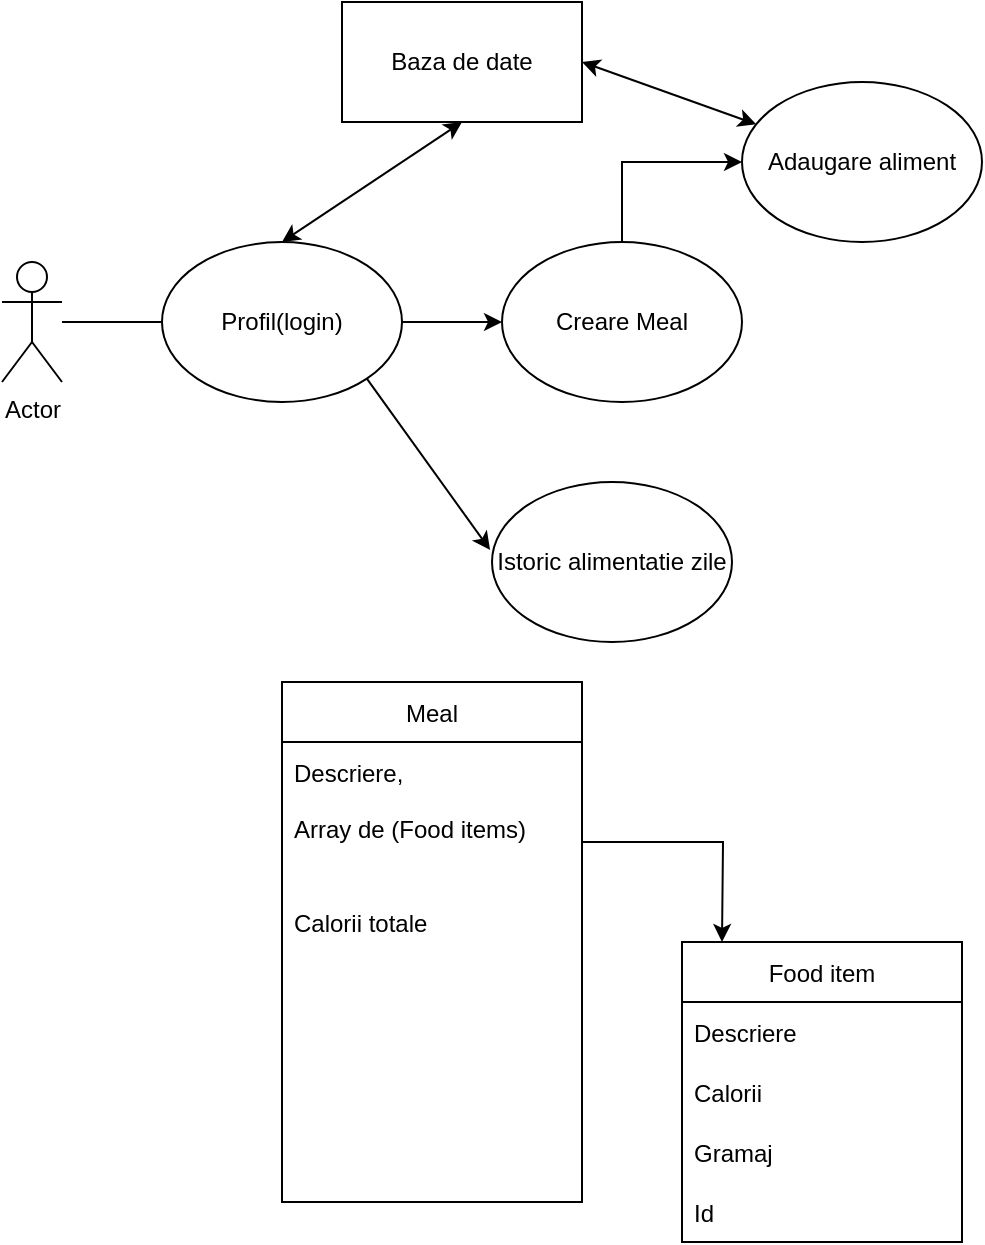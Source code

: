 <mxfile version="17.1.3" type="github">
  <diagram name="Page-1" id="c4acf3e9-155e-7222-9cf6-157b1a14988f">
    <mxGraphModel dx="469" dy="793" grid="1" gridSize="10" guides="1" tooltips="1" connect="1" arrows="1" fold="1" page="1" pageScale="1" pageWidth="850" pageHeight="1100" background="none" math="0" shadow="0">
      <root>
        <mxCell id="0" />
        <mxCell id="1" parent="0" />
        <mxCell id="GYFcjoXbqKIcz_kQuy-1-1" value="Actor" style="shape=umlActor;verticalLabelPosition=bottom;verticalAlign=top;html=1;outlineConnect=0;" vertex="1" parent="1">
          <mxGeometry x="60" y="250" width="30" height="60" as="geometry" />
        </mxCell>
        <mxCell id="GYFcjoXbqKIcz_kQuy-1-25" style="edgeStyle=orthogonalEdgeStyle;rounded=0;orthogonalLoop=1;jettySize=auto;html=1;entryX=0;entryY=0.5;entryDx=0;entryDy=0;" edge="1" parent="1" source="GYFcjoXbqKIcz_kQuy-1-2" target="GYFcjoXbqKIcz_kQuy-1-23">
          <mxGeometry relative="1" as="geometry" />
        </mxCell>
        <mxCell id="GYFcjoXbqKIcz_kQuy-1-2" value="Profil(login)" style="ellipse;whiteSpace=wrap;html=1;" vertex="1" parent="1">
          <mxGeometry x="140" y="240" width="120" height="80" as="geometry" />
        </mxCell>
        <mxCell id="GYFcjoXbqKIcz_kQuy-1-3" value="" style="endArrow=none;html=1;rounded=0;entryX=0;entryY=0.5;entryDx=0;entryDy=0;" edge="1" parent="1" source="GYFcjoXbqKIcz_kQuy-1-1" target="GYFcjoXbqKIcz_kQuy-1-2">
          <mxGeometry width="50" height="50" relative="1" as="geometry">
            <mxPoint x="100" y="290" as="sourcePoint" />
            <mxPoint x="270" y="280" as="targetPoint" />
          </mxGeometry>
        </mxCell>
        <mxCell id="GYFcjoXbqKIcz_kQuy-1-5" value="Meal" style="swimlane;fontStyle=0;childLayout=stackLayout;horizontal=1;startSize=30;horizontalStack=0;resizeParent=1;resizeParentMax=0;resizeLast=0;collapsible=1;marginBottom=0;" vertex="1" parent="1">
          <mxGeometry x="200" y="460" width="150" height="260" as="geometry">
            <mxRectangle x="200" y="490" width="60" height="30" as="alternateBounds" />
          </mxGeometry>
        </mxCell>
        <mxCell id="GYFcjoXbqKIcz_kQuy-1-6" value="Descriere, " style="text;strokeColor=none;fillColor=none;align=left;verticalAlign=middle;spacingLeft=4;spacingRight=4;overflow=hidden;points=[[0,0.5],[1,0.5]];portConstraint=eastwest;rotatable=0;" vertex="1" parent="GYFcjoXbqKIcz_kQuy-1-5">
          <mxGeometry y="30" width="150" height="30" as="geometry" />
        </mxCell>
        <mxCell id="GYFcjoXbqKIcz_kQuy-1-8" value="Array de (Food items)&#xa;" style="text;strokeColor=none;fillColor=none;align=left;verticalAlign=middle;spacingLeft=4;spacingRight=4;overflow=hidden;points=[[0,0.5],[1,0.5]];portConstraint=eastwest;rotatable=0;" vertex="1" parent="GYFcjoXbqKIcz_kQuy-1-5">
          <mxGeometry y="60" width="150" height="40" as="geometry" />
        </mxCell>
        <mxCell id="GYFcjoXbqKIcz_kQuy-1-16" value="Calorii totale" style="text;strokeColor=none;fillColor=none;align=left;verticalAlign=middle;spacingLeft=4;spacingRight=4;overflow=hidden;points=[[0,0.5],[1,0.5]];portConstraint=eastwest;rotatable=0;" vertex="1" parent="GYFcjoXbqKIcz_kQuy-1-5">
          <mxGeometry y="100" width="150" height="40" as="geometry" />
        </mxCell>
        <mxCell id="GYFcjoXbqKIcz_kQuy-1-15" style="text;strokeColor=none;fillColor=none;align=left;verticalAlign=middle;spacingLeft=4;spacingRight=4;overflow=hidden;points=[[0,0.5],[1,0.5]];portConstraint=eastwest;rotatable=0;" vertex="1" parent="GYFcjoXbqKIcz_kQuy-1-5">
          <mxGeometry y="140" width="150" height="40" as="geometry" />
        </mxCell>
        <mxCell id="GYFcjoXbqKIcz_kQuy-1-14" style="text;strokeColor=none;fillColor=none;align=left;verticalAlign=middle;spacingLeft=4;spacingRight=4;overflow=hidden;points=[[0,0.5],[1,0.5]];portConstraint=eastwest;rotatable=0;" vertex="1" parent="GYFcjoXbqKIcz_kQuy-1-5">
          <mxGeometry y="180" width="150" height="40" as="geometry" />
        </mxCell>
        <mxCell id="GYFcjoXbqKIcz_kQuy-1-13" style="text;strokeColor=none;fillColor=none;align=left;verticalAlign=middle;spacingLeft=4;spacingRight=4;overflow=hidden;points=[[0,0.5],[1,0.5]];portConstraint=eastwest;rotatable=0;" vertex="1" parent="GYFcjoXbqKIcz_kQuy-1-5">
          <mxGeometry y="220" width="150" height="40" as="geometry" />
        </mxCell>
        <mxCell id="GYFcjoXbqKIcz_kQuy-1-17" style="edgeStyle=orthogonalEdgeStyle;rounded=0;orthogonalLoop=1;jettySize=auto;html=1;exitX=1;exitY=0.5;exitDx=0;exitDy=0;" edge="1" parent="1" source="GYFcjoXbqKIcz_kQuy-1-8">
          <mxGeometry relative="1" as="geometry">
            <mxPoint x="420" y="590" as="targetPoint" />
          </mxGeometry>
        </mxCell>
        <mxCell id="GYFcjoXbqKIcz_kQuy-1-18" value="Food item" style="swimlane;fontStyle=0;childLayout=stackLayout;horizontal=1;startSize=30;horizontalStack=0;resizeParent=1;resizeParentMax=0;resizeLast=0;collapsible=1;marginBottom=0;" vertex="1" parent="1">
          <mxGeometry x="400" y="590" width="140" height="150" as="geometry" />
        </mxCell>
        <mxCell id="GYFcjoXbqKIcz_kQuy-1-19" value="Descriere" style="text;strokeColor=none;fillColor=none;align=left;verticalAlign=middle;spacingLeft=4;spacingRight=4;overflow=hidden;points=[[0,0.5],[1,0.5]];portConstraint=eastwest;rotatable=0;" vertex="1" parent="GYFcjoXbqKIcz_kQuy-1-18">
          <mxGeometry y="30" width="140" height="30" as="geometry" />
        </mxCell>
        <mxCell id="GYFcjoXbqKIcz_kQuy-1-20" value="Calorii" style="text;strokeColor=none;fillColor=none;align=left;verticalAlign=middle;spacingLeft=4;spacingRight=4;overflow=hidden;points=[[0,0.5],[1,0.5]];portConstraint=eastwest;rotatable=0;" vertex="1" parent="GYFcjoXbqKIcz_kQuy-1-18">
          <mxGeometry y="60" width="140" height="30" as="geometry" />
        </mxCell>
        <mxCell id="GYFcjoXbqKIcz_kQuy-1-21" value="Gramaj" style="text;strokeColor=none;fillColor=none;align=left;verticalAlign=middle;spacingLeft=4;spacingRight=4;overflow=hidden;points=[[0,0.5],[1,0.5]];portConstraint=eastwest;rotatable=0;" vertex="1" parent="GYFcjoXbqKIcz_kQuy-1-18">
          <mxGeometry y="90" width="140" height="30" as="geometry" />
        </mxCell>
        <mxCell id="GYFcjoXbqKIcz_kQuy-1-22" value="Id" style="text;strokeColor=none;fillColor=none;align=left;verticalAlign=middle;spacingLeft=4;spacingRight=4;overflow=hidden;points=[[0,0.5],[1,0.5]];portConstraint=eastwest;rotatable=0;" vertex="1" parent="GYFcjoXbqKIcz_kQuy-1-18">
          <mxGeometry y="120" width="140" height="30" as="geometry" />
        </mxCell>
        <mxCell id="GYFcjoXbqKIcz_kQuy-1-28" style="edgeStyle=orthogonalEdgeStyle;rounded=0;orthogonalLoop=1;jettySize=auto;html=1;exitX=0.5;exitY=0;exitDx=0;exitDy=0;entryX=0;entryY=0.5;entryDx=0;entryDy=0;" edge="1" parent="1" source="GYFcjoXbqKIcz_kQuy-1-23" target="GYFcjoXbqKIcz_kQuy-1-26">
          <mxGeometry relative="1" as="geometry" />
        </mxCell>
        <mxCell id="GYFcjoXbqKIcz_kQuy-1-23" value="Creare Meal" style="ellipse;whiteSpace=wrap;html=1;" vertex="1" parent="1">
          <mxGeometry x="310" y="240" width="120" height="80" as="geometry" />
        </mxCell>
        <mxCell id="GYFcjoXbqKIcz_kQuy-1-26" value="Adaugare aliment" style="ellipse;whiteSpace=wrap;html=1;" vertex="1" parent="1">
          <mxGeometry x="430" y="160" width="120" height="80" as="geometry" />
        </mxCell>
        <mxCell id="GYFcjoXbqKIcz_kQuy-1-29" value="Istoric alimentatie zile" style="ellipse;whiteSpace=wrap;html=1;" vertex="1" parent="1">
          <mxGeometry x="305" y="360" width="120" height="80" as="geometry" />
        </mxCell>
        <mxCell id="GYFcjoXbqKIcz_kQuy-1-31" value="" style="endArrow=classic;html=1;rounded=0;entryX=-0.008;entryY=0.425;entryDx=0;entryDy=0;entryPerimeter=0;exitX=1;exitY=1;exitDx=0;exitDy=0;" edge="1" parent="1" source="GYFcjoXbqKIcz_kQuy-1-2" target="GYFcjoXbqKIcz_kQuy-1-29">
          <mxGeometry width="50" height="50" relative="1" as="geometry">
            <mxPoint x="230" y="360" as="sourcePoint" />
            <mxPoint x="280" y="310" as="targetPoint" />
          </mxGeometry>
        </mxCell>
        <mxCell id="GYFcjoXbqKIcz_kQuy-1-32" value="Baza de date" style="rounded=0;whiteSpace=wrap;html=1;" vertex="1" parent="1">
          <mxGeometry x="230" y="120" width="120" height="60" as="geometry" />
        </mxCell>
        <mxCell id="GYFcjoXbqKIcz_kQuy-1-33" value="" style="endArrow=classic;startArrow=classic;html=1;rounded=0;entryX=0.5;entryY=1;entryDx=0;entryDy=0;exitX=0.5;exitY=0;exitDx=0;exitDy=0;" edge="1" parent="1" source="GYFcjoXbqKIcz_kQuy-1-2" target="GYFcjoXbqKIcz_kQuy-1-32">
          <mxGeometry width="50" height="50" relative="1" as="geometry">
            <mxPoint x="220" y="340" as="sourcePoint" />
            <mxPoint x="270" y="290" as="targetPoint" />
          </mxGeometry>
        </mxCell>
        <mxCell id="GYFcjoXbqKIcz_kQuy-1-34" value="" style="endArrow=classic;startArrow=classic;html=1;rounded=0;exitX=1;exitY=0.5;exitDx=0;exitDy=0;" edge="1" parent="1" source="GYFcjoXbqKIcz_kQuy-1-32" target="GYFcjoXbqKIcz_kQuy-1-26">
          <mxGeometry width="50" height="50" relative="1" as="geometry">
            <mxPoint x="340" y="210" as="sourcePoint" />
            <mxPoint x="420" y="150" as="targetPoint" />
          </mxGeometry>
        </mxCell>
      </root>
    </mxGraphModel>
  </diagram>
</mxfile>
